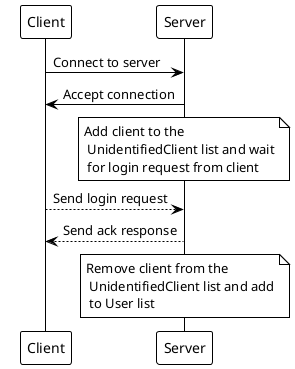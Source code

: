 @startuml
!theme plain
participant "Client" as C
participant "Server" as S

C -> S: Connect to server
S -> C: Accept connection
note over S: Add client to the\n UnidentifiedClient list and wait\n for login request from client
C --> S: Send login request
S --> C: Send ack response
note over S: Remove client from the\n UnidentifiedClient list and add\n to User list
@enduml
